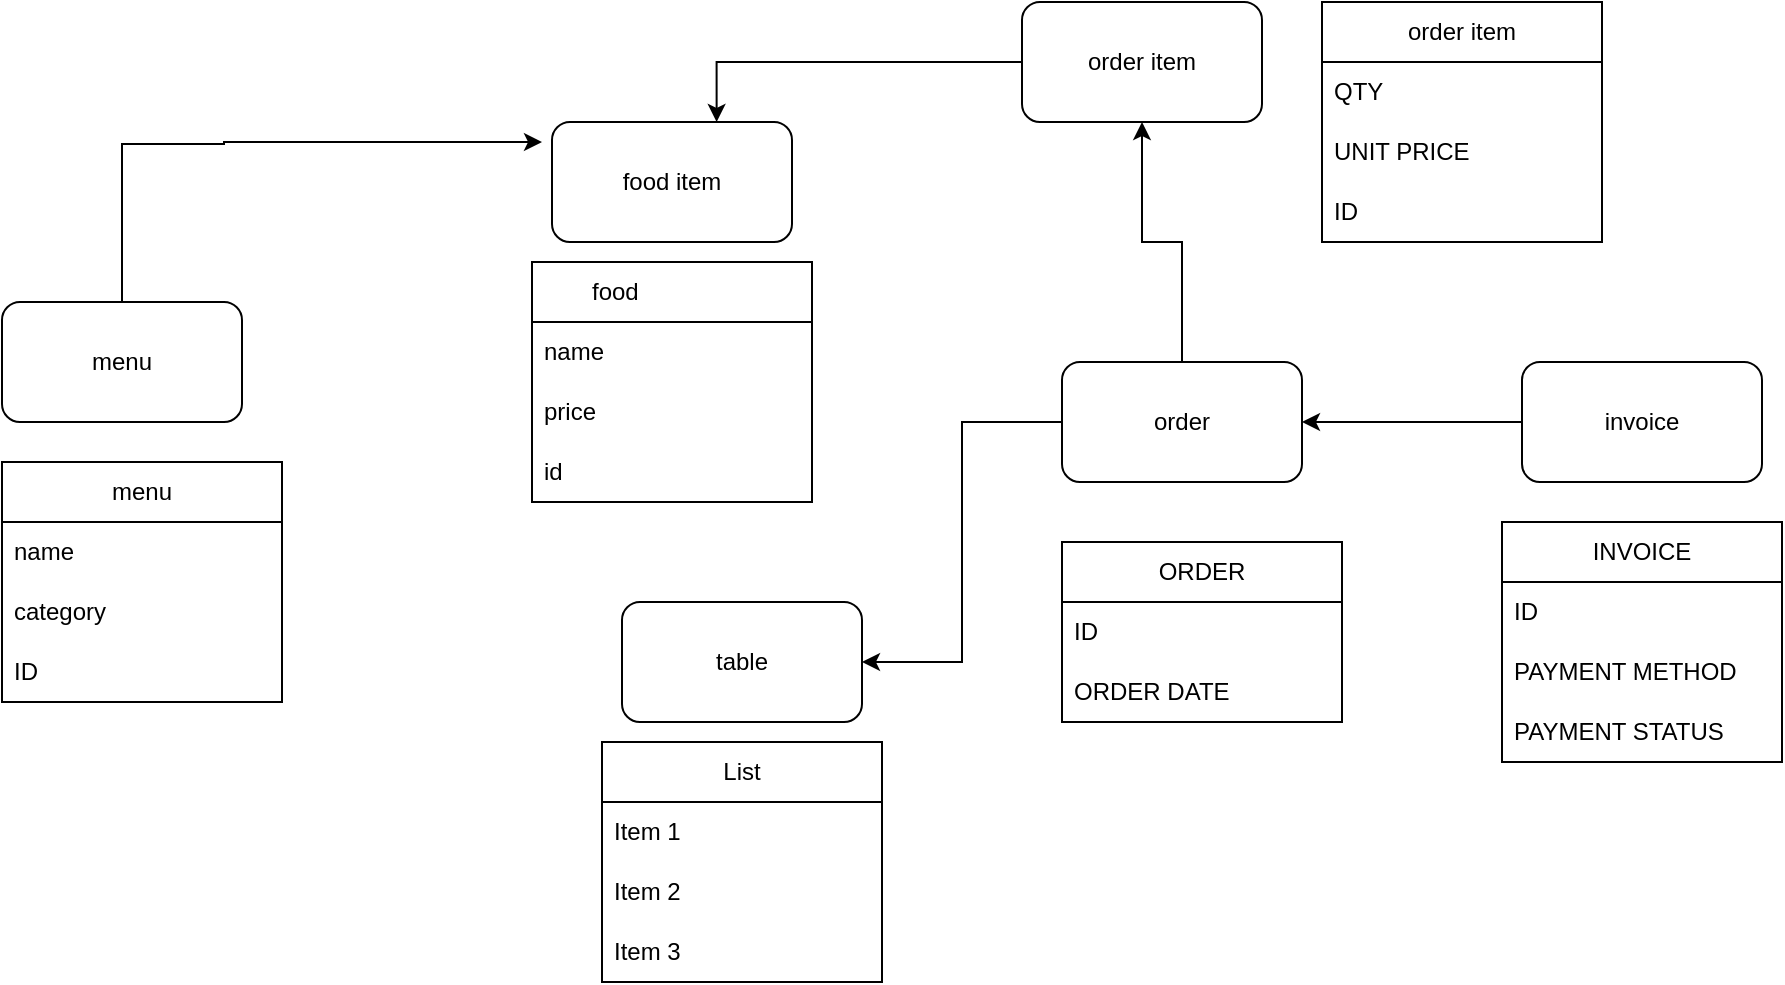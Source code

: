 <mxfile version="22.1.11" type="github">
  <diagram name="Page-1" id="VL2nZxov5QGaUj7QIAtg">
    <mxGraphModel dx="1034" dy="412" grid="1" gridSize="10" guides="1" tooltips="1" connect="1" arrows="1" fold="1" page="1" pageScale="1" pageWidth="850" pageHeight="1100" math="0" shadow="0">
      <root>
        <mxCell id="0" />
        <mxCell id="1" parent="0" />
        <mxCell id="kMDyHV29VFaGugzyRK_e-24" style="edgeStyle=orthogonalEdgeStyle;rounded=0;orthogonalLoop=1;jettySize=auto;html=1;" edge="1" parent="1" source="kMDyHV29VFaGugzyRK_e-25">
          <mxGeometry relative="1" as="geometry">
            <mxPoint x="360" y="80" as="targetPoint" />
            <Array as="points">
              <mxPoint x="150" y="81" />
              <mxPoint x="201" y="81" />
            </Array>
          </mxGeometry>
        </mxCell>
        <mxCell id="kMDyHV29VFaGugzyRK_e-25" value="menu" style="rounded=1;whiteSpace=wrap;html=1;" vertex="1" parent="1">
          <mxGeometry x="90" y="160" width="120" height="60" as="geometry" />
        </mxCell>
        <mxCell id="kMDyHV29VFaGugzyRK_e-26" value="menu" style="swimlane;fontStyle=0;childLayout=stackLayout;horizontal=1;startSize=30;horizontalStack=0;resizeParent=1;resizeParentMax=0;resizeLast=0;collapsible=1;marginBottom=0;whiteSpace=wrap;html=1;" vertex="1" parent="1">
          <mxGeometry x="90" y="240" width="140" height="120" as="geometry" />
        </mxCell>
        <mxCell id="kMDyHV29VFaGugzyRK_e-27" value="name" style="text;strokeColor=none;fillColor=none;align=left;verticalAlign=middle;spacingLeft=4;spacingRight=4;overflow=hidden;points=[[0,0.5],[1,0.5]];portConstraint=eastwest;rotatable=0;whiteSpace=wrap;html=1;" vertex="1" parent="kMDyHV29VFaGugzyRK_e-26">
          <mxGeometry y="30" width="140" height="30" as="geometry" />
        </mxCell>
        <mxCell id="kMDyHV29VFaGugzyRK_e-28" value="category" style="text;strokeColor=none;fillColor=none;align=left;verticalAlign=middle;spacingLeft=4;spacingRight=4;overflow=hidden;points=[[0,0.5],[1,0.5]];portConstraint=eastwest;rotatable=0;whiteSpace=wrap;html=1;" vertex="1" parent="kMDyHV29VFaGugzyRK_e-26">
          <mxGeometry y="60" width="140" height="30" as="geometry" />
        </mxCell>
        <mxCell id="kMDyHV29VFaGugzyRK_e-29" value="ID" style="text;strokeColor=none;fillColor=none;align=left;verticalAlign=middle;spacingLeft=4;spacingRight=4;overflow=hidden;points=[[0,0.5],[1,0.5]];portConstraint=eastwest;rotatable=0;whiteSpace=wrap;html=1;" vertex="1" parent="kMDyHV29VFaGugzyRK_e-26">
          <mxGeometry y="90" width="140" height="30" as="geometry" />
        </mxCell>
        <mxCell id="kMDyHV29VFaGugzyRK_e-30" value="food item" style="rounded=1;whiteSpace=wrap;html=1;" vertex="1" parent="1">
          <mxGeometry x="365" y="70" width="120" height="60" as="geometry" />
        </mxCell>
        <mxCell id="kMDyHV29VFaGugzyRK_e-31" value="food&lt;span style=&quot;white-space: pre;&quot;&gt;&#x9;&lt;/span&gt;&lt;span style=&quot;white-space: pre;&quot;&gt;&#x9;&lt;/span&gt;&lt;span style=&quot;white-space: pre;&quot;&gt;&#x9;&lt;/span&gt;" style="swimlane;fontStyle=0;childLayout=stackLayout;horizontal=1;startSize=30;horizontalStack=0;resizeParent=1;resizeParentMax=0;resizeLast=0;collapsible=1;marginBottom=0;whiteSpace=wrap;html=1;" vertex="1" parent="1">
          <mxGeometry x="355" y="140" width="140" height="120" as="geometry" />
        </mxCell>
        <mxCell id="kMDyHV29VFaGugzyRK_e-32" value="name&lt;span style=&quot;white-space: pre;&quot;&gt;&#x9;&lt;/span&gt;&lt;span style=&quot;white-space: pre;&quot;&gt;&#x9;&lt;/span&gt;&lt;span style=&quot;white-space: pre;&quot;&gt;&#x9;&lt;/span&gt;&lt;span style=&quot;white-space: pre;&quot;&gt;&#x9;&lt;/span&gt;&lt;span style=&quot;white-space: pre;&quot;&gt;&#x9;&lt;/span&gt;&lt;span style=&quot;white-space: pre;&quot;&gt;&#x9;&lt;/span&gt;&lt;span style=&quot;white-space: pre;&quot;&gt;&#x9;&lt;/span&gt;" style="text;strokeColor=none;fillColor=none;align=left;verticalAlign=middle;spacingLeft=4;spacingRight=4;overflow=hidden;points=[[0,0.5],[1,0.5]];portConstraint=eastwest;rotatable=0;whiteSpace=wrap;html=1;" vertex="1" parent="kMDyHV29VFaGugzyRK_e-31">
          <mxGeometry y="30" width="140" height="30" as="geometry" />
        </mxCell>
        <mxCell id="kMDyHV29VFaGugzyRK_e-33" value="price" style="text;strokeColor=none;fillColor=none;align=left;verticalAlign=middle;spacingLeft=4;spacingRight=4;overflow=hidden;points=[[0,0.5],[1,0.5]];portConstraint=eastwest;rotatable=0;whiteSpace=wrap;html=1;" vertex="1" parent="kMDyHV29VFaGugzyRK_e-31">
          <mxGeometry y="60" width="140" height="30" as="geometry" />
        </mxCell>
        <mxCell id="kMDyHV29VFaGugzyRK_e-34" value="id" style="text;strokeColor=none;fillColor=none;align=left;verticalAlign=middle;spacingLeft=4;spacingRight=4;overflow=hidden;points=[[0,0.5],[1,0.5]];portConstraint=eastwest;rotatable=0;whiteSpace=wrap;html=1;" vertex="1" parent="kMDyHV29VFaGugzyRK_e-31">
          <mxGeometry y="90" width="140" height="30" as="geometry" />
        </mxCell>
        <mxCell id="kMDyHV29VFaGugzyRK_e-35" value="order item" style="rounded=1;whiteSpace=wrap;html=1;" vertex="1" parent="1">
          <mxGeometry x="600" y="10" width="120" height="60" as="geometry" />
        </mxCell>
        <mxCell id="kMDyHV29VFaGugzyRK_e-57" style="edgeStyle=orthogonalEdgeStyle;rounded=0;orthogonalLoop=1;jettySize=auto;html=1;entryX=0.5;entryY=1;entryDx=0;entryDy=0;" edge="1" parent="1" source="kMDyHV29VFaGugzyRK_e-36" target="kMDyHV29VFaGugzyRK_e-35">
          <mxGeometry relative="1" as="geometry">
            <mxPoint x="660" y="80" as="targetPoint" />
          </mxGeometry>
        </mxCell>
        <mxCell id="kMDyHV29VFaGugzyRK_e-62" style="edgeStyle=orthogonalEdgeStyle;rounded=0;orthogonalLoop=1;jettySize=auto;html=1;entryX=1;entryY=0.5;entryDx=0;entryDy=0;" edge="1" parent="1" source="kMDyHV29VFaGugzyRK_e-36" target="kMDyHV29VFaGugzyRK_e-39">
          <mxGeometry relative="1" as="geometry" />
        </mxCell>
        <mxCell id="kMDyHV29VFaGugzyRK_e-36" value="order" style="rounded=1;whiteSpace=wrap;html=1;" vertex="1" parent="1">
          <mxGeometry x="620" y="190" width="120" height="60" as="geometry" />
        </mxCell>
        <mxCell id="kMDyHV29VFaGugzyRK_e-63" style="edgeStyle=orthogonalEdgeStyle;rounded=0;orthogonalLoop=1;jettySize=auto;html=1;" edge="1" parent="1" source="kMDyHV29VFaGugzyRK_e-38" target="kMDyHV29VFaGugzyRK_e-36">
          <mxGeometry relative="1" as="geometry" />
        </mxCell>
        <mxCell id="kMDyHV29VFaGugzyRK_e-38" value="invoice" style="rounded=1;whiteSpace=wrap;html=1;" vertex="1" parent="1">
          <mxGeometry x="850" y="190" width="120" height="60" as="geometry" />
        </mxCell>
        <mxCell id="kMDyHV29VFaGugzyRK_e-39" value="table" style="rounded=1;whiteSpace=wrap;html=1;" vertex="1" parent="1">
          <mxGeometry x="400" y="310" width="120" height="60" as="geometry" />
        </mxCell>
        <mxCell id="kMDyHV29VFaGugzyRK_e-40" style="edgeStyle=orthogonalEdgeStyle;rounded=0;orthogonalLoop=1;jettySize=auto;html=1;entryX=0.686;entryY=0;entryDx=0;entryDy=0;entryPerimeter=0;" edge="1" parent="1" source="kMDyHV29VFaGugzyRK_e-35" target="kMDyHV29VFaGugzyRK_e-30">
          <mxGeometry relative="1" as="geometry" />
        </mxCell>
        <mxCell id="kMDyHV29VFaGugzyRK_e-41" value="order item" style="swimlane;fontStyle=0;childLayout=stackLayout;horizontal=1;startSize=30;horizontalStack=0;resizeParent=1;resizeParentMax=0;resizeLast=0;collapsible=1;marginBottom=0;whiteSpace=wrap;html=1;" vertex="1" parent="1">
          <mxGeometry x="750" y="10" width="140" height="120" as="geometry" />
        </mxCell>
        <mxCell id="kMDyHV29VFaGugzyRK_e-42" value="QTY" style="text;strokeColor=none;fillColor=none;align=left;verticalAlign=middle;spacingLeft=4;spacingRight=4;overflow=hidden;points=[[0,0.5],[1,0.5]];portConstraint=eastwest;rotatable=0;whiteSpace=wrap;html=1;" vertex="1" parent="kMDyHV29VFaGugzyRK_e-41">
          <mxGeometry y="30" width="140" height="30" as="geometry" />
        </mxCell>
        <mxCell id="kMDyHV29VFaGugzyRK_e-43" value="UNIT PRICE" style="text;strokeColor=none;fillColor=none;align=left;verticalAlign=middle;spacingLeft=4;spacingRight=4;overflow=hidden;points=[[0,0.5],[1,0.5]];portConstraint=eastwest;rotatable=0;whiteSpace=wrap;html=1;" vertex="1" parent="kMDyHV29VFaGugzyRK_e-41">
          <mxGeometry y="60" width="140" height="30" as="geometry" />
        </mxCell>
        <mxCell id="kMDyHV29VFaGugzyRK_e-44" value="ID" style="text;strokeColor=none;fillColor=none;align=left;verticalAlign=middle;spacingLeft=4;spacingRight=4;overflow=hidden;points=[[0,0.5],[1,0.5]];portConstraint=eastwest;rotatable=0;whiteSpace=wrap;html=1;" vertex="1" parent="kMDyHV29VFaGugzyRK_e-41">
          <mxGeometry y="90" width="140" height="30" as="geometry" />
        </mxCell>
        <mxCell id="kMDyHV29VFaGugzyRK_e-45" value="ORDER" style="swimlane;fontStyle=0;childLayout=stackLayout;horizontal=1;startSize=30;horizontalStack=0;resizeParent=1;resizeParentMax=0;resizeLast=0;collapsible=1;marginBottom=0;whiteSpace=wrap;html=1;" vertex="1" parent="1">
          <mxGeometry x="620" y="280" width="140" height="90" as="geometry" />
        </mxCell>
        <mxCell id="kMDyHV29VFaGugzyRK_e-46" value="ID" style="text;strokeColor=none;fillColor=none;align=left;verticalAlign=middle;spacingLeft=4;spacingRight=4;overflow=hidden;points=[[0,0.5],[1,0.5]];portConstraint=eastwest;rotatable=0;whiteSpace=wrap;html=1;" vertex="1" parent="kMDyHV29VFaGugzyRK_e-45">
          <mxGeometry y="30" width="140" height="30" as="geometry" />
        </mxCell>
        <mxCell id="kMDyHV29VFaGugzyRK_e-47" value="ORDER DATE" style="text;strokeColor=none;fillColor=none;align=left;verticalAlign=middle;spacingLeft=4;spacingRight=4;overflow=hidden;points=[[0,0.5],[1,0.5]];portConstraint=eastwest;rotatable=0;whiteSpace=wrap;html=1;" vertex="1" parent="kMDyHV29VFaGugzyRK_e-45">
          <mxGeometry y="60" width="140" height="30" as="geometry" />
        </mxCell>
        <mxCell id="kMDyHV29VFaGugzyRK_e-49" value="INVOICE" style="swimlane;fontStyle=0;childLayout=stackLayout;horizontal=1;startSize=30;horizontalStack=0;resizeParent=1;resizeParentMax=0;resizeLast=0;collapsible=1;marginBottom=0;whiteSpace=wrap;html=1;" vertex="1" parent="1">
          <mxGeometry x="840" y="270" width="140" height="120" as="geometry" />
        </mxCell>
        <mxCell id="kMDyHV29VFaGugzyRK_e-50" value="ID" style="text;strokeColor=none;fillColor=none;align=left;verticalAlign=middle;spacingLeft=4;spacingRight=4;overflow=hidden;points=[[0,0.5],[1,0.5]];portConstraint=eastwest;rotatable=0;whiteSpace=wrap;html=1;" vertex="1" parent="kMDyHV29VFaGugzyRK_e-49">
          <mxGeometry y="30" width="140" height="30" as="geometry" />
        </mxCell>
        <mxCell id="kMDyHV29VFaGugzyRK_e-51" value="PAYMENT METHOD" style="text;strokeColor=none;fillColor=none;align=left;verticalAlign=middle;spacingLeft=4;spacingRight=4;overflow=hidden;points=[[0,0.5],[1,0.5]];portConstraint=eastwest;rotatable=0;whiteSpace=wrap;html=1;" vertex="1" parent="kMDyHV29VFaGugzyRK_e-49">
          <mxGeometry y="60" width="140" height="30" as="geometry" />
        </mxCell>
        <mxCell id="kMDyHV29VFaGugzyRK_e-52" value="PAYMENT STATUS" style="text;strokeColor=none;fillColor=none;align=left;verticalAlign=middle;spacingLeft=4;spacingRight=4;overflow=hidden;points=[[0,0.5],[1,0.5]];portConstraint=eastwest;rotatable=0;whiteSpace=wrap;html=1;" vertex="1" parent="kMDyHV29VFaGugzyRK_e-49">
          <mxGeometry y="90" width="140" height="30" as="geometry" />
        </mxCell>
        <mxCell id="kMDyHV29VFaGugzyRK_e-53" value="List" style="swimlane;fontStyle=0;childLayout=stackLayout;horizontal=1;startSize=30;horizontalStack=0;resizeParent=1;resizeParentMax=0;resizeLast=0;collapsible=1;marginBottom=0;whiteSpace=wrap;html=1;" vertex="1" parent="1">
          <mxGeometry x="390" y="380" width="140" height="120" as="geometry" />
        </mxCell>
        <mxCell id="kMDyHV29VFaGugzyRK_e-54" value="Item 1" style="text;strokeColor=none;fillColor=none;align=left;verticalAlign=middle;spacingLeft=4;spacingRight=4;overflow=hidden;points=[[0,0.5],[1,0.5]];portConstraint=eastwest;rotatable=0;whiteSpace=wrap;html=1;" vertex="1" parent="kMDyHV29VFaGugzyRK_e-53">
          <mxGeometry y="30" width="140" height="30" as="geometry" />
        </mxCell>
        <mxCell id="kMDyHV29VFaGugzyRK_e-55" value="Item 2" style="text;strokeColor=none;fillColor=none;align=left;verticalAlign=middle;spacingLeft=4;spacingRight=4;overflow=hidden;points=[[0,0.5],[1,0.5]];portConstraint=eastwest;rotatable=0;whiteSpace=wrap;html=1;" vertex="1" parent="kMDyHV29VFaGugzyRK_e-53">
          <mxGeometry y="60" width="140" height="30" as="geometry" />
        </mxCell>
        <mxCell id="kMDyHV29VFaGugzyRK_e-56" value="Item 3" style="text;strokeColor=none;fillColor=none;align=left;verticalAlign=middle;spacingLeft=4;spacingRight=4;overflow=hidden;points=[[0,0.5],[1,0.5]];portConstraint=eastwest;rotatable=0;whiteSpace=wrap;html=1;" vertex="1" parent="kMDyHV29VFaGugzyRK_e-53">
          <mxGeometry y="90" width="140" height="30" as="geometry" />
        </mxCell>
      </root>
    </mxGraphModel>
  </diagram>
</mxfile>
